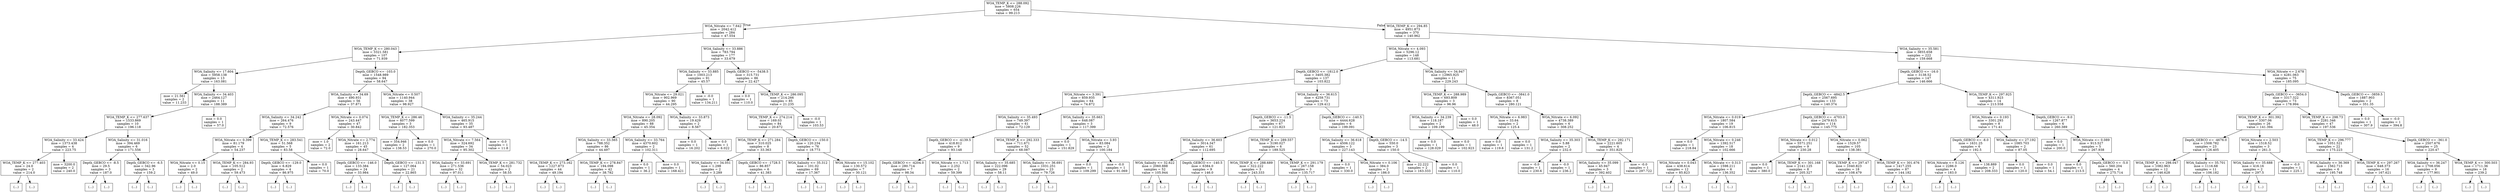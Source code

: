 digraph Tree {
node [shape=box] ;
0 [label="WOA_TEMP_K <= 288.092\nmse = 5808.226\nsamples = 654\nvalue = 99.213"] ;
1 [label="WOA_Nitrate <= 7.642\nmse = 2042.412\nsamples = 284\nvalue = 47.554"] ;
0 -> 1 [labeldistance=2.5, labelangle=45, headlabel="True"] ;
2 [label="WOA_TEMP_K <= 280.043\nmse = 3321.581\nsamples = 107\nvalue = 71.939"] ;
1 -> 2 ;
3 [label="WOA_Salinity <= 17.604\nmse = 5958.138\nsamples = 13\nvalue = 163.081"] ;
2 -> 3 ;
4 [label="mse = 21.561\nsamples = 2\nvalue = 11.233"] ;
3 -> 4 ;
5 [label="WOA_Salinity <= 34.403\nmse = 2464.127\nsamples = 11\nvalue = 188.389"] ;
3 -> 5 ;
6 [label="WOA_TEMP_K <= 277.637\nmse = 1533.869\nsamples = 10\nvalue = 196.118"] ;
5 -> 6 ;
7 [label="WOA_Salinity <= 33.424\nmse = 1373.438\nsamples = 4\nvalue = 223.75"] ;
6 -> 7 ;
8 [label="WOA_TEMP_K <= 277.403\nmse = 24.0\nsamples = 2\nvalue = 214.0"] ;
7 -> 8 ;
9 [label="(...)"] ;
8 -> 9 ;
10 [label="(...)"] ;
8 -> 10 ;
11 [label="mse = 3200.0\nsamples = 2\nvalue = 240.0"] ;
7 -> 11 ;
12 [label="WOA_Salinity <= 31.016\nmse = 394.469\nsamples = 6\nvalue = 171.556"] ;
6 -> 12 ;
13 [label="Depth_GEBCO <= -8.5\nmse = 29.5\nsamples = 3\nvalue = 187.0"] ;
12 -> 13 ;
14 [label="(...)"] ;
13 -> 14 ;
17 [label="(...)"] ;
13 -> 17 ;
18 [label="Depth_GEBCO <= -6.5\nmse = 342.96\nsamples = 3\nvalue = 159.2"] ;
12 -> 18 ;
19 [label="(...)"] ;
18 -> 19 ;
20 [label="(...)"] ;
18 -> 20 ;
21 [label="mse = 0.0\nsamples = 1\nvalue = 57.0"] ;
5 -> 21 ;
22 [label="Depth_GEBCO <= -103.0\nmse = 1548.989\nsamples = 94\nvalue = 58.647"] ;
2 -> 22 ;
23 [label="WOA_Salinity <= 34.69\nmse = 490.931\nsamples = 56\nvalue = 37.871"] ;
22 -> 23 ;
24 [label="WOA_Salinity <= 34.242\nmse = 264.476\nsamples = 9\nvalue = 72.576"] ;
23 -> 24 ;
25 [label="WOA_Nitrate <= 0.399\nmse = 81.179\nsamples = 4\nvalue = 54.237"] ;
24 -> 25 ;
26 [label="WOA_Nitrate <= 0.15\nmse = 2.0\nsamples = 2\nvalue = 49.0"] ;
25 -> 26 ;
27 [label="(...)"] ;
26 -> 27 ;
28 [label="(...)"] ;
26 -> 28 ;
29 [label="WOA_TEMP_K <= 284.93\nmse = 105.512\nsamples = 2\nvalue = 59.473"] ;
25 -> 29 ;
30 [label="(...)"] ;
29 -> 30 ;
31 [label="(...)"] ;
29 -> 31 ;
32 [label="WOA_TEMP_K <= 283.541\nmse = 51.568\nsamples = 5\nvalue = 83.58"] ;
24 -> 32 ;
33 [label="Depth_GEBCO <= -129.0\nmse = 6.829\nsamples = 4\nvalue = 86.975"] ;
32 -> 33 ;
34 [label="(...)"] ;
33 -> 34 ;
39 [label="(...)"] ;
33 -> 39 ;
40 [label="mse = 0.0\nsamples = 1\nvalue = 70.0"] ;
32 -> 40 ;
41 [label="WOA_Nitrate <= 0.074\nmse = 243.447\nsamples = 47\nvalue = 30.842"] ;
23 -> 41 ;
42 [label="mse = 1.0\nsamples = 2\nvalue = 72.0"] ;
41 -> 42 ;
43 [label="WOA_Nitrate <= 2.774\nmse = 161.213\nsamples = 45\nvalue = 28.647"] ;
41 -> 43 ;
44 [label="Depth_GEBCO <= -146.0\nmse = 133.384\nsamples = 24\nvalue = 33.984"] ;
43 -> 44 ;
45 [label="(...)"] ;
44 -> 45 ;
80 [label="(...)"] ;
44 -> 80 ;
83 [label="Depth_GEBCO <= -131.5\nmse = 127.064\nsamples = 21\nvalue = 22.865"] ;
43 -> 83 ;
84 [label="(...)"] ;
83 -> 84 ;
103 [label="(...)"] ;
83 -> 103 ;
110 [label="WOA_Nitrate <= 0.507\nmse = 1140.944\nsamples = 38\nvalue = 98.927"] ;
22 -> 110 ;
111 [label="WOA_TEMP_K <= 286.46\nmse = 4077.599\nsamples = 3\nvalue = 182.353"] ;
110 -> 111 ;
112 [label="mse = 354.946\nsamples = 2\nvalue = 138.53"] ;
111 -> 112 ;
113 [label="mse = 0.0\nsamples = 1\nvalue = 270.0"] ;
111 -> 113 ;
114 [label="WOA_Salinity <= 35.244\nmse = 465.915\nsamples = 35\nvalue = 93.487"] ;
110 -> 114 ;
115 [label="WOA_Nitrate <= 7.564\nmse = 324.692\nsamples = 34\nvalue = 95.302"] ;
114 -> 115 ;
116 [label="WOA_Salinity <= 33.691\nmse = 271.536\nsamples = 32\nvalue = 97.011"] ;
115 -> 116 ;
117 [label="(...)"] ;
116 -> 117 ;
122 [label="(...)"] ;
116 -> 122 ;
167 [label="WOA_TEMP_K <= 281.732\nmse = 54.023\nsamples = 2\nvalue = 58.55"] ;
115 -> 167 ;
168 [label="(...)"] ;
167 -> 168 ;
169 [label="(...)"] ;
167 -> 169 ;
170 [label="mse = -0.0\nsamples = 1\nvalue = 11.8"] ;
114 -> 170 ;
171 [label="WOA_Salinity <= 33.886\nmse = 783.794\nsamples = 177\nvalue = 33.679"] ;
1 -> 171 ;
172 [label="WOA_Salinity <= 33.885\nmse = 1003.213\nsamples = 91\nvalue = 45.57"] ;
171 -> 172 ;
173 [label="WOA_Nitrate <= 29.021\nmse = 902.969\nsamples = 90\nvalue = 44.295"] ;
172 -> 173 ;
174 [label="WOA_Nitrate <= 28.092\nmse = 890.205\nsamples = 88\nvalue = 45.354"] ;
173 -> 174 ;
175 [label="WOA_Salinity <= 33.565\nmse = 788.352\nsamples = 86\nvalue = 44.497"] ;
174 -> 175 ;
176 [label="WOA_TEMP_K <= 273.162\nmse = 1227.873\nsamples = 44\nvalue = 49.194"] ;
175 -> 176 ;
177 [label="(...)"] ;
176 -> 177 ;
202 [label="(...)"] ;
176 -> 202 ;
213 [label="WOA_TEMP_K <= 278.847\nmse = 194.098\nsamples = 42\nvalue = 38.782"] ;
175 -> 213 ;
214 [label="(...)"] ;
213 -> 214 ;
287 [label="(...)"] ;
213 -> 287 ;
292 [label="WOA_Salinity <= 33.764\nmse = 4370.602\nsamples = 2\nvalue = 102.311"] ;
174 -> 292 ;
293 [label="mse = 0.0\nsamples = 1\nvalue = 36.2"] ;
292 -> 293 ;
294 [label="mse = 0.0\nsamples = 1\nvalue = 168.421"] ;
292 -> 294 ;
295 [label="WOA_Salinity <= 33.873\nmse = 19.429\nsamples = 2\nvalue = 8.567"] ;
173 -> 295 ;
296 [label="mse = 0.0\nsamples = 1\nvalue = 16.202"] ;
295 -> 296 ;
297 [label="mse = 0.0\nsamples = 1\nvalue = 6.022"] ;
295 -> 297 ;
298 [label="mse = -0.0\nsamples = 1\nvalue = 134.211"] ;
172 -> 298 ;
299 [label="Depth_GEBCO <= -5438.5\nmse = 315.731\nsamples = 86\nvalue = 22.427"] ;
171 -> 299 ;
300 [label="mse = 0.0\nsamples = 1\nvalue = 110.0"] ;
299 -> 300 ;
301 [label="WOA_TEMP_K <= 286.095\nmse = 214.266\nsamples = 85\nvalue = 21.235"] ;
299 -> 301 ;
302 [label="WOA_TEMP_K <= 274.214\nmse = 169.03\nsamples = 84\nvalue = 20.672"] ;
301 -> 302 ;
303 [label="WOA_TEMP_K <= 271.284\nmse = 310.025\nsamples = 8\nvalue = 33.363"] ;
302 -> 303 ;
304 [label="WOA_Salinity <= 34.051\nmse = 1.298\nsamples = 2\nvalue = 3.289"] ;
303 -> 304 ;
305 [label="(...)"] ;
304 -> 305 ;
306 [label="(...)"] ;
304 -> 306 ;
307 [label="Depth_GEBCO <= -1728.5\nmse = 86.857\nsamples = 6\nvalue = 41.383"] ;
303 -> 307 ;
308 [label="(...)"] ;
307 -> 308 ;
317 [label="(...)"] ;
307 -> 317 ;
318 [label="Depth_GEBCO <= -150.0\nmse = 120.234\nsamples = 76\nvalue = 18.773"] ;
302 -> 318 ;
319 [label="WOA_Salinity <= 35.312\nmse = 101.02\nsamples = 69\nvalue = 17.367"] ;
318 -> 319 ;
320 [label="(...)"] ;
319 -> 320 ;
395 [label="(...)"] ;
319 -> 395 ;
420 [label="WOA_Nitrate <= 15.102\nmse = 130.572\nsamples = 7\nvalue = 30.121"] ;
318 -> 420 ;
421 [label="(...)"] ;
420 -> 421 ;
430 [label="(...)"] ;
420 -> 430 ;
431 [label="mse = -0.0\nsamples = 1\nvalue = 103.53"] ;
301 -> 431 ;
432 [label="WOA_TEMP_K <= 294.85\nmse = 4951.873\nsamples = 370\nvalue = 140.962"] ;
0 -> 432 [labeldistance=2.5, labelangle=-45, headlabel="False"] ;
433 [label="WOA_Nitrate <= 4.093\nmse = 5296.12\nsamples = 148\nvalue = 113.681"] ;
432 -> 433 ;
434 [label="Depth_GEBCO <= -1812.0\nmse = 3405.382\nsamples = 137\nvalue = 103.822"] ;
433 -> 434 ;
435 [label="WOA_Nitrate <= 3.391\nmse = 859.935\nsamples = 64\nvalue = 74.872"] ;
434 -> 435 ;
436 [label="WOA_Salinity <= 35.493\nmse = 749.397\nsamples = 61\nvalue = 72.129"] ;
435 -> 436 ;
437 [label="Depth_GEBCO <= -4139.5\nmse = 418.812\nsamples = 9\nvalue = 93.148"] ;
436 -> 437 ;
438 [label="Depth_GEBCO <= -4204.0\nmse = 280.714\nsamples = 7\nvalue = 98.34"] ;
437 -> 438 ;
439 [label="(...)"] ;
438 -> 439 ;
450 [label="(...)"] ;
438 -> 450 ;
451 [label="WOA_Nitrate <= 1.713\nmse = 2.252\nsamples = 2\nvalue = 59.399"] ;
437 -> 451 ;
452 [label="(...)"] ;
451 -> 452 ;
453 [label="(...)"] ;
451 -> 453 ;
454 [label="WOA_TEMP_K <= 292.333\nmse = 711.671\nsamples = 52\nvalue = 68.087"] ;
436 -> 454 ;
455 [label="WOA_Salinity <= 35.685\nmse = 222.096\nsamples = 29\nvalue = 58.11"] ;
454 -> 455 ;
456 [label="(...)"] ;
455 -> 456 ;
471 [label="(...)"] ;
455 -> 471 ;
502 [label="WOA_Salinity <= 36.691\nmse = 1031.251\nsamples = 23\nvalue = 79.726"] ;
454 -> 502 ;
503 [label="(...)"] ;
502 -> 503 ;
526 [label="(...)"] ;
502 -> 526 ;
539 [label="WOA_Salinity <= 35.663\nmse = 648.087\nsamples = 3\nvalue = 117.399"] ;
435 -> 539 ;
540 [label="mse = 0.0\nsamples = 1\nvalue = 151.829"] ;
539 -> 540 ;
541 [label="WOA_Nitrate <= 3.93\nmse = 83.084\nsamples = 2\nvalue = 100.184"] ;
539 -> 541 ;
542 [label="mse = 0.0\nsamples = 1\nvalue = 109.299"] ;
541 -> 542 ;
543 [label="mse = -0.0\nsamples = 1\nvalue = 91.069"] ;
541 -> 543 ;
544 [label="WOA_Salinity <= 36.615\nmse = 4259.731\nsamples = 73\nvalue = 129.412"] ;
434 -> 544 ;
545 [label="Depth_GEBCO <= -11.5\nmse = 3653.224\nsamples = 67\nvalue = 121.823"] ;
544 -> 545 ;
546 [label="WOA_Salinity <= 36.603\nmse = 3014.347\nsamples = 61\nvalue = 112.695"] ;
545 -> 546 ;
547 [label="WOA_Salinity <= 32.622\nmse = 2060.888\nsamples = 52\nvalue = 105.944"] ;
546 -> 547 ;
548 [label="(...)"] ;
547 -> 548 ;
571 [label="(...)"] ;
547 -> 571 ;
630 [label="Depth_GEBCO <= -140.5\nmse = 6384.0\nsamples = 9\nvalue = 146.0"] ;
546 -> 630 ;
631 [label="(...)"] ;
630 -> 631 ;
632 [label="(...)"] ;
630 -> 632 ;
637 [label="WOA_TEMP_K <= 289.557\nmse = 3190.027\nsamples = 6\nvalue = 189.525"] ;
545 -> 637 ;
638 [label="WOA_TEMP_K <= 288.689\nmse = 322.222\nsamples = 3\nvalue = 243.333"] ;
637 -> 638 ;
639 [label="(...)"] ;
638 -> 639 ;
640 [label="(...)"] ;
638 -> 640 ;
641 [label="WOA_TEMP_K <= 291.179\nmse = 267.158\nsamples = 3\nvalue = 135.717"] ;
637 -> 641 ;
642 [label="(...)"] ;
641 -> 642 ;
643 [label="(...)"] ;
641 -> 643 ;
646 [label="Depth_GEBCO <= -140.5\nmse = 4444.628\nsamples = 6\nvalue = 199.091"] ;
544 -> 646 ;
647 [label="WOA_Salinity <= 36.618\nmse = 4506.122\nsamples = 3\nvalue = 227.143"] ;
646 -> 647 ;
648 [label="mse = 0.0\nsamples = 1\nvalue = 330.0"] ;
647 -> 648 ;
649 [label="WOA_Nitrate <= 0.106\nmse = 384.0\nsamples = 2\nvalue = 186.0"] ;
647 -> 649 ;
650 [label="(...)"] ;
649 -> 650 ;
651 [label="(...)"] ;
649 -> 651 ;
652 [label="Depth_GEBCO <= -14.5\nmse = 550.0\nsamples = 3\nvalue = 150.0"] ;
646 -> 652 ;
653 [label="mse = 22.222\nsamples = 2\nvalue = 163.333"] ;
652 -> 653 ;
654 [label="mse = 0.0\nsamples = 1\nvalue = 110.0"] ;
652 -> 654 ;
655 [label="WOA_Salinity <= 34.947\nmse = 12965.925\nsamples = 11\nvalue = 229.243"] ;
433 -> 655 ;
656 [label="WOA_TEMP_K <= 288.989\nmse = 693.809\nsamples = 3\nvalue = 96.96"] ;
655 -> 656 ;
657 [label="WOA_Salinity <= 34.239\nmse = 118.187\nsamples = 2\nvalue = 109.199"] ;
656 -> 657 ;
658 [label="mse = 0.0\nsamples = 1\nvalue = 128.029"] ;
657 -> 658 ;
659 [label="mse = 0.0\nsamples = 1\nvalue = 102.923"] ;
657 -> 659 ;
660 [label="mse = 0.0\nsamples = 1\nvalue = 48.0"] ;
656 -> 660 ;
661 [label="Depth_GEBCO <= -3841.0\nmse = 8367.051\nsamples = 8\nvalue = 280.121"] ;
655 -> 661 ;
662 [label="WOA_Nitrate <= 6.983\nmse = 33.64\nsamples = 2\nvalue = 125.4"] ;
661 -> 662 ;
663 [label="mse = 0.0\nsamples = 1\nvalue = 119.6"] ;
662 -> 663 ;
664 [label="mse = 0.0\nsamples = 1\nvalue = 131.2"] ;
662 -> 664 ;
665 [label="WOA_Nitrate <= 6.092\nmse = 4738.389\nsamples = 6\nvalue = 308.252"] ;
661 -> 665 ;
666 [label="WOA_Salinity <= 35.303\nmse = 5.88\nsamples = 2\nvalue = 232.0"] ;
665 -> 666 ;
667 [label="mse = -0.0\nsamples = 1\nvalue = 230.6"] ;
666 -> 667 ;
668 [label="mse = -0.0\nsamples = 1\nvalue = 236.2"] ;
666 -> 668 ;
669 [label="WOA_TEMP_K <= 292.171\nmse = 2221.605\nsamples = 4\nvalue = 351.825"] ;
665 -> 669 ;
670 [label="WOA_Salinity <= 35.099\nmse = 45.947\nsamples = 3\nvalue = 392.402"] ;
669 -> 670 ;
671 [label="(...)"] ;
670 -> 671 ;
674 [label="(...)"] ;
670 -> 674 ;
675 [label="mse = -0.0\nsamples = 1\nvalue = 297.722"] ;
669 -> 675 ;
676 [label="WOA_Salinity <= 35.581\nmse = 3855.658\nsamples = 222\nvalue = 159.668"] ;
432 -> 676 ;
677 [label="Depth_GEBCO <= -16.0\nmse = 3138.52\nsamples = 147\nvalue = 146.666"] ;
676 -> 677 ;
678 [label="Depth_GEBCO <= -4842.5\nmse = 2567.695\nsamples = 133\nvalue = 140.374"] ;
677 -> 678 ;
679 [label="WOA_Nitrate <= 0.019\nmse = 1807.584\nsamples = 19\nvalue = 106.815"] ;
678 -> 679 ;
680 [label="mse = 0.0\nsamples = 1\nvalue = 218.84"] ;
679 -> 680 ;
681 [label="WOA_Nitrate <= 0.246\nmse = 1392.517\nsamples = 18\nvalue = 102.666"] ;
679 -> 681 ;
682 [label="WOA_Nitrate <= 0.043\nmse = 438.614\nsamples = 12\nvalue = 85.823"] ;
681 -> 682 ;
683 [label="(...)"] ;
682 -> 683 ;
686 [label="(...)"] ;
682 -> 686 ;
703 [label="WOA_Nitrate <= 0.313\nmse = 1598.211\nsamples = 6\nvalue = 136.352"] ;
681 -> 703 ;
704 [label="(...)"] ;
703 -> 704 ;
705 [label="(...)"] ;
703 -> 705 ;
712 [label="Depth_GEBCO <= -4703.0\nmse = 2479.615\nsamples = 114\nvalue = 145.775"] ;
678 -> 712 ;
713 [label="WOA_Nitrate <= 0.012\nmse = 5571.251\nsamples = 9\nvalue = 230.28"] ;
712 -> 713 ;
714 [label="mse = 0.0\nsamples = 1\nvalue = 380.0"] ;
713 -> 714 ;
715 [label="WOA_TEMP_K <= 301.168\nmse = 2141.125\nsamples = 8\nvalue = 205.327"] ;
713 -> 715 ;
716 [label="(...)"] ;
715 -> 716 ;
727 [label="(...)"] ;
715 -> 727 ;
728 [label="WOA_Nitrate <= 0.062\nmse = 1529.57\nsamples = 105\nvalue = 138.381"] ;
712 -> 728 ;
729 [label="WOA_TEMP_K <= 297.47\nmse = 1040.823\nsamples = 18\nvalue = 108.479"] ;
728 -> 729 ;
730 [label="(...)"] ;
729 -> 730 ;
741 [label="(...)"] ;
729 -> 741 ;
758 [label="WOA_TEMP_K <= 301.676\nmse = 1417.255\nsamples = 87\nvalue = 144.182"] ;
728 -> 758 ;
759 [label="(...)"] ;
758 -> 759 ;
886 [label="(...)"] ;
758 -> 886 ;
899 [label="WOA_TEMP_K <= 297.925\nmse = 4311.923\nsamples = 14\nvalue = 213.558"] ;
677 -> 899 ;
900 [label="WOA_Nitrate <= 0.193\nmse = 3301.293\nsamples = 8\nvalue = 171.41"] ;
899 -> 900 ;
901 [label="Depth_GEBCO <= -8.0\nmse = 1631.25\nsamples = 6\nvalue = 192.5"] ;
900 -> 901 ;
902 [label="WOA_Nitrate <= 0.126\nmse = 2286.0\nsamples = 4\nvalue = 183.0"] ;
901 -> 902 ;
903 [label="(...)"] ;
902 -> 903 ;
904 [label="(...)"] ;
902 -> 904 ;
905 [label="mse = 138.889\nsamples = 2\nvalue = 208.333"] ;
901 -> 905 ;
906 [label="WOA_Salinity <= 27.192\nmse = 1085.703\nsamples = 2\nvalue = 87.05"] ;
900 -> 906 ;
907 [label="mse = 0.0\nsamples = 1\nvalue = 120.0"] ;
906 -> 907 ;
908 [label="mse = 0.0\nsamples = 1\nvalue = 54.1"] ;
906 -> 908 ;
909 [label="Depth_GEBCO <= -9.0\nmse = 1267.877\nsamples = 6\nvalue = 260.389"] ;
899 -> 909 ;
910 [label="mse = 0.0\nsamples = 1\nvalue = 200.0"] ;
909 -> 910 ;
911 [label="WOA_Nitrate <= 0.089\nmse = 913.527\nsamples = 5\nvalue = 267.938"] ;
909 -> 911 ;
912 [label="mse = 0.0\nsamples = 1\nvalue = 213.5"] ;
911 -> 912 ;
913 [label="Depth_GEBCO <= -5.0\nmse = 560.204\nsamples = 4\nvalue = 275.714"] ;
911 -> 913 ;
914 [label="(...)"] ;
913 -> 914 ;
917 [label="(...)"] ;
913 -> 917 ;
918 [label="WOA_Nitrate <= 2.678\nmse = 4281.063\nsamples = 75\nvalue = 185.095"] ;
676 -> 918 ;
919 [label="Depth_GEBCO <= -3654.0\nmse = 3317.322\nsamples = 73\nvalue = 178.994"] ;
918 -> 919 ;
920 [label="WOA_TEMP_K <= 301.392\nmse = 3307.06\nsamples = 26\nvalue = 141.394"] ;
919 -> 920 ;
921 [label="Depth_GEBCO <= -4676.0\nmse = 1508.782\nsamples = 23\nvalue = 126.405"] ;
920 -> 921 ;
922 [label="WOA_TEMP_K <= 298.047\nmse = 1082.963\nsamples = 12\nvalue = 146.628"] ;
921 -> 922 ;
923 [label="(...)"] ;
922 -> 923 ;
936 [label="(...)"] ;
922 -> 936 ;
945 [label="WOA_Salinity <= 35.701\nmse = 1116.68\nsamples = 11\nvalue = 106.182"] ;
921 -> 945 ;
946 [label="(...)"] ;
945 -> 946 ;
947 [label="(...)"] ;
945 -> 947 ;
966 [label="WOA_Nitrate <= 2.503\nmse = 1518.52\nsamples = 3\nvalue = 261.3"] ;
920 -> 966 ;
967 [label="WOA_Salinity <= 35.688\nmse = 416.16\nsamples = 2\nvalue = 297.5"] ;
966 -> 967 ;
968 [label="(...)"] ;
967 -> 968 ;
969 [label="(...)"] ;
967 -> 969 ;
970 [label="mse = -0.0\nsamples = 1\nvalue = 225.1"] ;
966 -> 970 ;
971 [label="WOA_TEMP_K <= 298.73\nmse = 2281.346\nsamples = 47\nvalue = 197.536"] ;
919 -> 971 ;
972 [label="WOA_TEMP_K <= 296.777\nmse = 1051.521\nsamples = 22\nvalue = 175.223"] ;
971 -> 972 ;
973 [label="WOA_Salinity <= 36.369\nmse = 1562.713\nsamples = 6\nvalue = 195.748"] ;
972 -> 973 ;
974 [label="(...)"] ;
973 -> 974 ;
975 [label="(...)"] ;
973 -> 975 ;
982 [label="WOA_TEMP_K <= 297.267\nmse = 648.373\nsamples = 16\nvalue = 167.621"] ;
972 -> 982 ;
983 [label="(...)"] ;
982 -> 983 ;
988 [label="(...)"] ;
982 -> 988 ;
1001 [label="Depth_GEBCO <= -361.0\nmse = 2507.676\nsamples = 25\nvalue = 220.47"] ;
971 -> 1001 ;
1002 [label="WOA_Salinity <= 36.247\nmse = 1708.056\nsamples = 9\nvalue = 177.901"] ;
1001 -> 1002 ;
1003 [label="(...)"] ;
1002 -> 1003 ;
1008 [label="(...)"] ;
1002 -> 1008 ;
1011 [label="WOA_TEMP_K <= 300.503\nmse = 1711.36\nsamples = 16\nvalue = 239.2"] ;
1001 -> 1011 ;
1012 [label="(...)"] ;
1011 -> 1012 ;
1023 [label="(...)"] ;
1011 -> 1023 ;
1026 [label="Depth_GEBCO <= -3859.5\nmse = 1887.903\nsamples = 2\nvalue = 351.35"] ;
918 -> 1026 ;
1027 [label="mse = 0.0\nsamples = 1\nvalue = 307.9"] ;
1026 -> 1027 ;
1028 [label="mse = -0.0\nsamples = 1\nvalue = 394.8"] ;
1026 -> 1028 ;
}